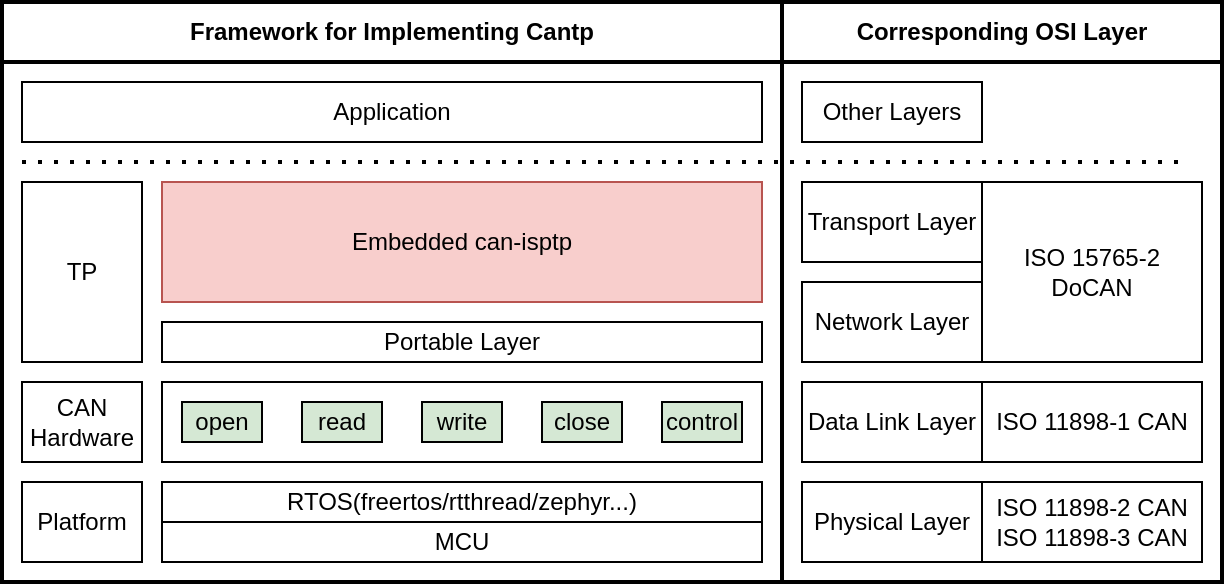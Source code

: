 <mxfile version="20.8.16" type="device"><diagram name="第 1 页" id="zoAN-wUiO6vyIv2XcCPu"><mxGraphModel dx="989" dy="582" grid="1" gridSize="10" guides="1" tooltips="1" connect="1" arrows="1" fold="1" page="1" pageScale="1" pageWidth="850" pageHeight="1100" math="0" shadow="0"><root><mxCell id="0"/><mxCell id="1" parent="0"/><mxCell id="1O6-kPHElDUAsOVAvHUv-40" value="" style="rounded=0;whiteSpace=wrap;html=1;strokeColor=#000000;strokeWidth=2;" vertex="1" parent="1"><mxGeometry x="500" y="110" width="220" height="260" as="geometry"/></mxCell><mxCell id="1O6-kPHElDUAsOVAvHUv-37" value="" style="rounded=0;whiteSpace=wrap;html=1;strokeColor=#000000;strokeWidth=2;" vertex="1" parent="1"><mxGeometry x="110" y="110" width="390" height="260" as="geometry"/></mxCell><mxCell id="1O6-kPHElDUAsOVAvHUv-1" value="MCU" style="rounded=0;whiteSpace=wrap;html=1;" vertex="1" parent="1"><mxGeometry x="190" y="340" width="300" height="20" as="geometry"/></mxCell><mxCell id="1O6-kPHElDUAsOVAvHUv-2" value="RTOS(freertos/rtthread/zephyr...)" style="rounded=0;whiteSpace=wrap;html=1;" vertex="1" parent="1"><mxGeometry x="190" y="320" width="300" height="20" as="geometry"/></mxCell><mxCell id="1O6-kPHElDUAsOVAvHUv-3" value="" style="rounded=0;whiteSpace=wrap;html=1;" vertex="1" parent="1"><mxGeometry x="190" y="270" width="300" height="40" as="geometry"/></mxCell><mxCell id="1O6-kPHElDUAsOVAvHUv-4" value="open" style="rounded=0;whiteSpace=wrap;html=1;fillColor=#d5e8d4;strokeColor=#000000;" vertex="1" parent="1"><mxGeometry x="200" y="280" width="40" height="20" as="geometry"/></mxCell><mxCell id="1O6-kPHElDUAsOVAvHUv-7" value="read" style="rounded=0;whiteSpace=wrap;html=1;fillColor=#d5e8d4;strokeColor=#000000;" vertex="1" parent="1"><mxGeometry x="260" y="280" width="40" height="20" as="geometry"/></mxCell><mxCell id="1O6-kPHElDUAsOVAvHUv-8" value="write" style="rounded=0;whiteSpace=wrap;html=1;strokeColor=#000000;fillColor=#d5e8d4;" vertex="1" parent="1"><mxGeometry x="320" y="280" width="40" height="20" as="geometry"/></mxCell><mxCell id="1O6-kPHElDUAsOVAvHUv-10" value="close" style="rounded=0;whiteSpace=wrap;html=1;strokeColor=#000000;fillColor=#d5e8d4;" vertex="1" parent="1"><mxGeometry x="380" y="280" width="40" height="20" as="geometry"/></mxCell><mxCell id="1O6-kPHElDUAsOVAvHUv-11" value="control" style="rounded=0;whiteSpace=wrap;html=1;strokeColor=#000000;fillColor=#d5e8d4;" vertex="1" parent="1"><mxGeometry x="440" y="280" width="40" height="20" as="geometry"/></mxCell><mxCell id="1O6-kPHElDUAsOVAvHUv-12" value="CAN&lt;br&gt;Hardware" style="rounded=0;whiteSpace=wrap;html=1;" vertex="1" parent="1"><mxGeometry x="120" y="270" width="60" height="40" as="geometry"/></mxCell><mxCell id="1O6-kPHElDUAsOVAvHUv-13" value="Platform" style="rounded=0;whiteSpace=wrap;html=1;" vertex="1" parent="1"><mxGeometry x="120" y="320" width="60" height="40" as="geometry"/></mxCell><mxCell id="1O6-kPHElDUAsOVAvHUv-14" value="Physical Layer" style="rounded=0;whiteSpace=wrap;html=1;strokeColor=#000000;" vertex="1" parent="1"><mxGeometry x="510" y="320" width="90" height="40" as="geometry"/></mxCell><mxCell id="1O6-kPHElDUAsOVAvHUv-15" value="Portable Layer" style="rounded=0;whiteSpace=wrap;html=1;strokeColor=#000000;" vertex="1" parent="1"><mxGeometry x="190" y="240" width="300" height="20" as="geometry"/></mxCell><mxCell id="1O6-kPHElDUAsOVAvHUv-17" value="Embedded can-isptp" style="rounded=0;whiteSpace=wrap;html=1;strokeColor=#b85450;fillColor=#f8cecc;" vertex="1" parent="1"><mxGeometry x="190" y="170" width="300" height="60" as="geometry"/></mxCell><mxCell id="1O6-kPHElDUAsOVAvHUv-18" value="TP" style="rounded=0;whiteSpace=wrap;html=1;" vertex="1" parent="1"><mxGeometry x="120" y="170" width="60" height="90" as="geometry"/></mxCell><mxCell id="1O6-kPHElDUAsOVAvHUv-19" value="Data Link Layer" style="rounded=0;whiteSpace=wrap;html=1;strokeColor=#000000;" vertex="1" parent="1"><mxGeometry x="510" y="270" width="90" height="40" as="geometry"/></mxCell><mxCell id="1O6-kPHElDUAsOVAvHUv-22" value="ISO 11898-1 CAN" style="rounded=0;whiteSpace=wrap;html=1;strokeColor=#000000;" vertex="1" parent="1"><mxGeometry x="600" y="270" width="110" height="40" as="geometry"/></mxCell><mxCell id="1O6-kPHElDUAsOVAvHUv-23" value="ISO 11898-2 CAN&lt;br&gt;ISO 11898-3 CAN" style="rounded=0;whiteSpace=wrap;html=1;strokeColor=#000000;" vertex="1" parent="1"><mxGeometry x="600" y="320" width="110" height="40" as="geometry"/></mxCell><mxCell id="1O6-kPHElDUAsOVAvHUv-24" value="Network Layer" style="rounded=0;whiteSpace=wrap;html=1;strokeColor=#000000;" vertex="1" parent="1"><mxGeometry x="510" y="220" width="90" height="40" as="geometry"/></mxCell><mxCell id="1O6-kPHElDUAsOVAvHUv-26" value="Transport Layer" style="rounded=0;whiteSpace=wrap;html=1;strokeColor=#000000;" vertex="1" parent="1"><mxGeometry x="510" y="170" width="90" height="40" as="geometry"/></mxCell><mxCell id="1O6-kPHElDUAsOVAvHUv-27" value="ISO 15765-2 DoCAN" style="rounded=0;whiteSpace=wrap;html=1;strokeColor=#000000;" vertex="1" parent="1"><mxGeometry x="600" y="170" width="110" height="90" as="geometry"/></mxCell><mxCell id="1O6-kPHElDUAsOVAvHUv-32" value="" style="endArrow=none;dashed=1;html=1;dashPattern=1 3;strokeWidth=2;rounded=0;" edge="1" parent="1"><mxGeometry width="50" height="50" relative="1" as="geometry"><mxPoint x="120" y="160" as="sourcePoint"/><mxPoint x="700" y="160" as="targetPoint"/></mxGeometry></mxCell><mxCell id="1O6-kPHElDUAsOVAvHUv-33" value="Application" style="rounded=0;whiteSpace=wrap;html=1;strokeColor=#000000;" vertex="1" parent="1"><mxGeometry x="120" y="120" width="370" height="30" as="geometry"/></mxCell><mxCell id="1O6-kPHElDUAsOVAvHUv-34" value="Transport Layer" style="rounded=0;whiteSpace=wrap;html=1;strokeColor=#000000;" vertex="1" parent="1"><mxGeometry x="510" y="170" width="90" height="40" as="geometry"/></mxCell><mxCell id="1O6-kPHElDUAsOVAvHUv-35" value="Network Layer" style="rounded=0;whiteSpace=wrap;html=1;strokeColor=#000000;" vertex="1" parent="1"><mxGeometry x="510" y="220" width="90" height="40" as="geometry"/></mxCell><mxCell id="1O6-kPHElDUAsOVAvHUv-36" value="Data Link Layer" style="rounded=0;whiteSpace=wrap;html=1;strokeColor=#000000;" vertex="1" parent="1"><mxGeometry x="510" y="270" width="90" height="40" as="geometry"/></mxCell><mxCell id="1O6-kPHElDUAsOVAvHUv-38" value="&lt;b&gt;Framework for Implementing Cantp&lt;/b&gt;" style="rounded=0;whiteSpace=wrap;html=1;strokeColor=#000000;" vertex="1" parent="1"><mxGeometry x="110" y="80" width="390" height="30" as="geometry"/></mxCell><mxCell id="1O6-kPHElDUAsOVAvHUv-39" value="&lt;b&gt;Corresponding OSI Layer&lt;/b&gt;" style="rounded=0;whiteSpace=wrap;html=1;strokeColor=#000000;strokeWidth=2;" vertex="1" parent="1"><mxGeometry x="500" y="80" width="220" height="30" as="geometry"/></mxCell><mxCell id="1O6-kPHElDUAsOVAvHUv-41" value="&lt;b&gt;Framework for Implementing Cantp&lt;/b&gt;" style="rounded=0;whiteSpace=wrap;html=1;strokeColor=#000000;strokeWidth=2;" vertex="1" parent="1"><mxGeometry x="110" y="80" width="390" height="30" as="geometry"/></mxCell><mxCell id="1O6-kPHElDUAsOVAvHUv-43" value="Other Layers" style="rounded=0;whiteSpace=wrap;html=1;strokeColor=#000000;" vertex="1" parent="1"><mxGeometry x="510" y="120" width="90" height="30" as="geometry"/></mxCell></root></mxGraphModel></diagram></mxfile>